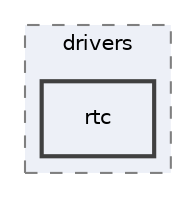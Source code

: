 digraph "src/drivers/rtc"
{
 // LATEX_PDF_SIZE
  edge [fontname="Helvetica",fontsize="10",labelfontname="Helvetica",labelfontsize="10"];
  node [fontname="Helvetica",fontsize="10",shape=record];
  compound=true
  subgraph clusterdir_c718a368270b13c54d94892d20736f45 {
    graph [ bgcolor="#edf0f7", pencolor="grey50", style="filled,dashed,", label="drivers", fontname="Helvetica", fontsize="10", URL="dir_c718a368270b13c54d94892d20736f45.html"]
  dir_b42f7877bf00bb462571d21ed28d3064 [shape=box, label="rtc", style="filled,bold,", fillcolor="#edf0f7", color="grey25", URL="dir_b42f7877bf00bb462571d21ed28d3064.html"];
  }
}

